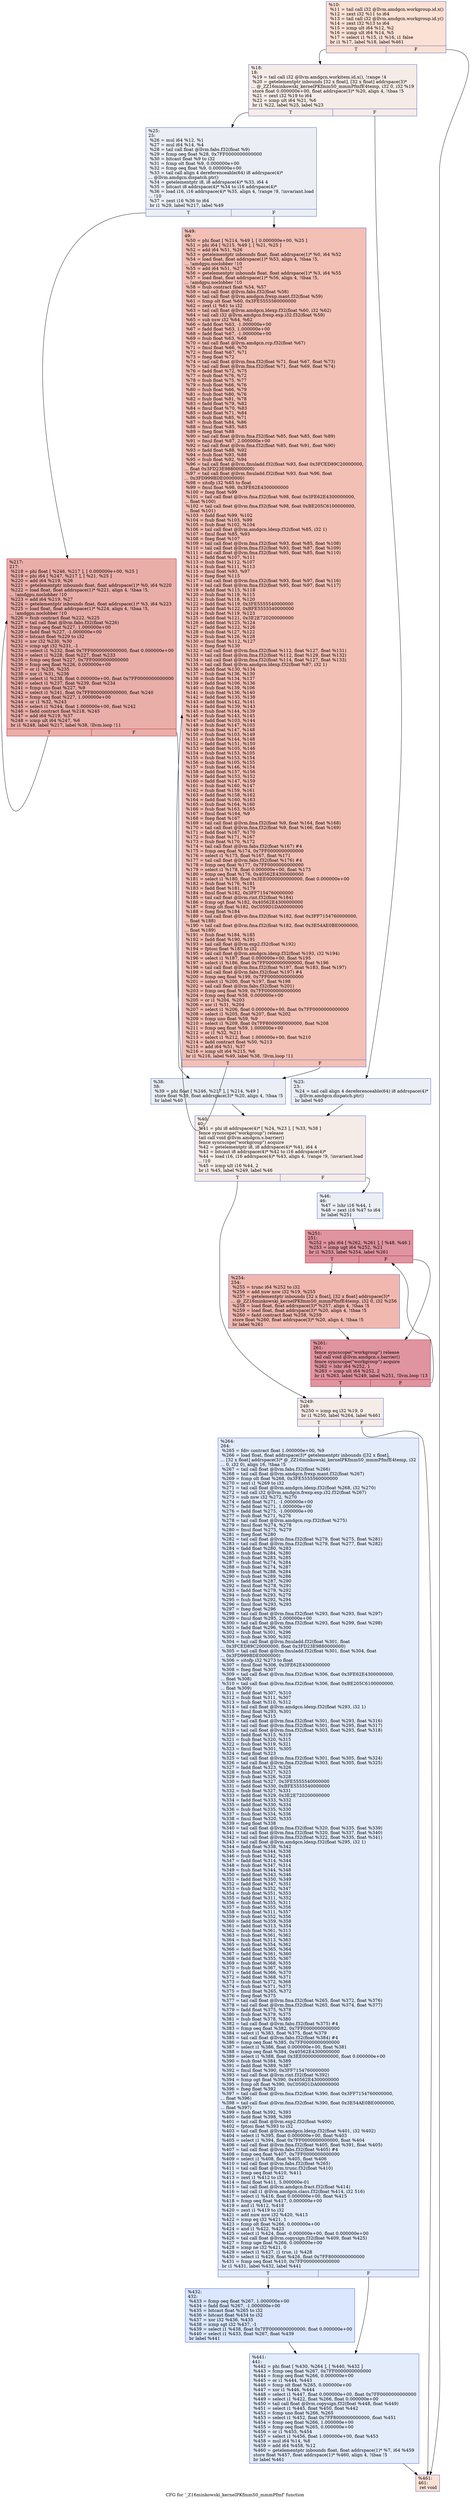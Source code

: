 digraph "CFG for '_Z16minkowski_kernelPKfmmS0_mmmPfmf' function" {
	label="CFG for '_Z16minkowski_kernelPKfmmS0_mmmPfmf' function";

	Node0x4cba9d0 [shape=record,color="#3d50c3ff", style=filled, fillcolor="#f7b99e70",label="{%10:\l  %11 = tail call i32 @llvm.amdgcn.workgroup.id.x()\l  %12 = zext i32 %11 to i64\l  %13 = tail call i32 @llvm.amdgcn.workgroup.id.y()\l  %14 = zext i32 %13 to i64\l  %15 = icmp ult i64 %12, %2\l  %16 = icmp ult i64 %14, %5\l  %17 = select i1 %15, i1 %16, i1 false\l  br i1 %17, label %18, label %461\l|{<s0>T|<s1>F}}"];
	Node0x4cba9d0:s0 -> Node0x4cba6a0;
	Node0x4cba9d0:s1 -> Node0x4cbbec0;
	Node0x4cba6a0 [shape=record,color="#3d50c3ff", style=filled, fillcolor="#ead5c970",label="{%18:\l18:                                               \l  %19 = tail call i32 @llvm.amdgcn.workitem.id.x(), !range !4\l  %20 = getelementptr inbounds [32 x float], [32 x float] addrspace(3)*\l... @_ZZ16minkowski_kernelPKfmmS0_mmmPfmfE4temp, i32 0, i32 %19\l  store float 0.000000e+00, float addrspace(3)* %20, align 4, !tbaa !5\l  %21 = zext i32 %19 to i64\l  %22 = icmp ult i64 %21, %6\l  br i1 %22, label %25, label %23\l|{<s0>T|<s1>F}}"];
	Node0x4cba6a0:s0 -> Node0x4cbdbc0;
	Node0x4cba6a0:s1 -> Node0x4cbdc50;
	Node0x4cbdc50 [shape=record,color="#3d50c3ff", style=filled, fillcolor="#d1dae970",label="{%23:\l23:                                               \l  %24 = tail call align 4 dereferenceable(64) i8 addrspace(4)*\l... @llvm.amdgcn.dispatch.ptr()\l  br label %40\l}"];
	Node0x4cbdc50 -> Node0x4cbdf40;
	Node0x4cbdbc0 [shape=record,color="#3d50c3ff", style=filled, fillcolor="#d1dae970",label="{%25:\l25:                                               \l  %26 = mul i64 %12, %1\l  %27 = mul i64 %14, %4\l  %28 = tail call float @llvm.fabs.f32(float %9)\l  %29 = fcmp oeq float %28, 0x7FF0000000000000\l  %30 = bitcast float %9 to i32\l  %31 = fcmp olt float %9, 0.000000e+00\l  %32 = fcmp oeq float %9, 0.000000e+00\l  %33 = tail call align 4 dereferenceable(64) i8 addrspace(4)*\l... @llvm.amdgcn.dispatch.ptr()\l  %34 = getelementptr i8, i8 addrspace(4)* %33, i64 4\l  %35 = bitcast i8 addrspace(4)* %34 to i16 addrspace(4)*\l  %36 = load i16, i16 addrspace(4)* %35, align 4, !range !9, !invariant.load\l... !10\l  %37 = zext i16 %36 to i64\l  br i1 %29, label %217, label %49\l|{<s0>T|<s1>F}}"];
	Node0x4cbdbc0:s0 -> Node0x4cbecd0;
	Node0x4cbdbc0:s1 -> Node0x4cbed60;
	Node0x4cbeea0 [shape=record,color="#3d50c3ff", style=filled, fillcolor="#d1dae970",label="{%38:\l38:                                               \l  %39 = phi float [ %246, %217 ], [ %214, %49 ]\l  store float %39, float addrspace(3)* %20, align 4, !tbaa !5\l  br label %40\l}"];
	Node0x4cbeea0 -> Node0x4cbdf40;
	Node0x4cbdf40 [shape=record,color="#3d50c3ff", style=filled, fillcolor="#ead5c970",label="{%40:\l40:                                               \l  %41 = phi i8 addrspace(4)* [ %24, %23 ], [ %33, %38 ]\l  fence syncscope(\"workgroup\") release\l  tail call void @llvm.amdgcn.s.barrier()\l  fence syncscope(\"workgroup\") acquire\l  %42 = getelementptr i8, i8 addrspace(4)* %41, i64 4\l  %43 = bitcast i8 addrspace(4)* %42 to i16 addrspace(4)*\l  %44 = load i16, i16 addrspace(4)* %43, align 4, !range !9, !invariant.load\l... !10\l  %45 = icmp ult i16 %44, 2\l  br i1 %45, label %249, label %46\l|{<s0>T|<s1>F}}"];
	Node0x4cbdf40:s0 -> Node0x4cc0970;
	Node0x4cbdf40:s1 -> Node0x4cc0a00;
	Node0x4cc0a00 [shape=record,color="#3d50c3ff", style=filled, fillcolor="#d1dae970",label="{%46:\l46:                                               \l  %47 = lshr i16 %44, 1\l  %48 = zext i16 %47 to i64\l  br label %251\l}"];
	Node0x4cc0a00 -> Node0x4cc0c70;
	Node0x4cbed60 [shape=record,color="#3d50c3ff", style=filled, fillcolor="#e5705870",label="{%49:\l49:                                               \l  %50 = phi float [ %214, %49 ], [ 0.000000e+00, %25 ]\l  %51 = phi i64 [ %215, %49 ], [ %21, %25 ]\l  %52 = add i64 %51, %26\l  %53 = getelementptr inbounds float, float addrspace(1)* %0, i64 %52\l  %54 = load float, float addrspace(1)* %53, align 4, !tbaa !5,\l... !amdgpu.noclobber !10\l  %55 = add i64 %51, %27\l  %56 = getelementptr inbounds float, float addrspace(1)* %3, i64 %55\l  %57 = load float, float addrspace(1)* %56, align 4, !tbaa !5,\l... !amdgpu.noclobber !10\l  %58 = fsub contract float %54, %57\l  %59 = tail call float @llvm.fabs.f32(float %58)\l  %60 = tail call float @llvm.amdgcn.frexp.mant.f32(float %59)\l  %61 = fcmp olt float %60, 0x3FE5555560000000\l  %62 = zext i1 %61 to i32\l  %63 = tail call float @llvm.amdgcn.ldexp.f32(float %60, i32 %62)\l  %64 = tail call i32 @llvm.amdgcn.frexp.exp.i32.f32(float %59)\l  %65 = sub nsw i32 %64, %62\l  %66 = fadd float %63, -1.000000e+00\l  %67 = fadd float %63, 1.000000e+00\l  %68 = fadd float %67, -1.000000e+00\l  %69 = fsub float %63, %68\l  %70 = tail call float @llvm.amdgcn.rcp.f32(float %67)\l  %71 = fmul float %66, %70\l  %72 = fmul float %67, %71\l  %73 = fneg float %72\l  %74 = tail call float @llvm.fma.f32(float %71, float %67, float %73)\l  %75 = tail call float @llvm.fma.f32(float %71, float %69, float %74)\l  %76 = fadd float %72, %75\l  %77 = fsub float %76, %72\l  %78 = fsub float %75, %77\l  %79 = fsub float %66, %76\l  %80 = fsub float %66, %79\l  %81 = fsub float %80, %76\l  %82 = fsub float %81, %78\l  %83 = fadd float %79, %82\l  %84 = fmul float %70, %83\l  %85 = fadd float %71, %84\l  %86 = fsub float %85, %71\l  %87 = fsub float %84, %86\l  %88 = fmul float %85, %85\l  %89 = fneg float %88\l  %90 = tail call float @llvm.fma.f32(float %85, float %85, float %89)\l  %91 = fmul float %87, 2.000000e+00\l  %92 = tail call float @llvm.fma.f32(float %85, float %91, float %90)\l  %93 = fadd float %88, %92\l  %94 = fsub float %93, %88\l  %95 = fsub float %92, %94\l  %96 = tail call float @llvm.fmuladd.f32(float %93, float 0x3FCED89C20000000,\l... float 0x3FD23E9880000000)\l  %97 = tail call float @llvm.fmuladd.f32(float %93, float %96, float\l... 0x3FD999BDE0000000)\l  %98 = sitofp i32 %65 to float\l  %99 = fmul float %98, 0x3FE62E4300000000\l  %100 = fneg float %99\l  %101 = tail call float @llvm.fma.f32(float %98, float 0x3FE62E4300000000,\l... float %100)\l  %102 = tail call float @llvm.fma.f32(float %98, float 0xBE205C6100000000,\l... float %101)\l  %103 = fadd float %99, %102\l  %104 = fsub float %103, %99\l  %105 = fsub float %102, %104\l  %106 = tail call float @llvm.amdgcn.ldexp.f32(float %85, i32 1)\l  %107 = fmul float %85, %93\l  %108 = fneg float %107\l  %109 = tail call float @llvm.fma.f32(float %93, float %85, float %108)\l  %110 = tail call float @llvm.fma.f32(float %93, float %87, float %109)\l  %111 = tail call float @llvm.fma.f32(float %95, float %85, float %110)\l  %112 = fadd float %107, %111\l  %113 = fsub float %112, %107\l  %114 = fsub float %111, %113\l  %115 = fmul float %93, %97\l  %116 = fneg float %115\l  %117 = tail call float @llvm.fma.f32(float %93, float %97, float %116)\l  %118 = tail call float @llvm.fma.f32(float %95, float %97, float %117)\l  %119 = fadd float %115, %118\l  %120 = fsub float %119, %115\l  %121 = fsub float %118, %120\l  %122 = fadd float %119, 0x3FE5555540000000\l  %123 = fadd float %122, 0xBFE5555540000000\l  %124 = fsub float %119, %123\l  %125 = fadd float %121, 0x3E2E720200000000\l  %126 = fadd float %125, %124\l  %127 = fadd float %122, %126\l  %128 = fsub float %127, %122\l  %129 = fsub float %126, %128\l  %130 = fmul float %112, %127\l  %131 = fneg float %130\l  %132 = tail call float @llvm.fma.f32(float %112, float %127, float %131)\l  %133 = tail call float @llvm.fma.f32(float %112, float %129, float %132)\l  %134 = tail call float @llvm.fma.f32(float %114, float %127, float %133)\l  %135 = tail call float @llvm.amdgcn.ldexp.f32(float %87, i32 1)\l  %136 = fadd float %130, %134\l  %137 = fsub float %136, %130\l  %138 = fsub float %134, %137\l  %139 = fadd float %106, %136\l  %140 = fsub float %139, %106\l  %141 = fsub float %136, %140\l  %142 = fadd float %135, %138\l  %143 = fadd float %142, %141\l  %144 = fadd float %139, %143\l  %145 = fsub float %144, %139\l  %146 = fsub float %143, %145\l  %147 = fadd float %103, %144\l  %148 = fsub float %147, %103\l  %149 = fsub float %147, %148\l  %150 = fsub float %103, %149\l  %151 = fsub float %144, %148\l  %152 = fadd float %151, %150\l  %153 = fadd float %105, %146\l  %154 = fsub float %153, %105\l  %155 = fsub float %153, %154\l  %156 = fsub float %105, %155\l  %157 = fsub float %146, %154\l  %158 = fadd float %157, %156\l  %159 = fadd float %153, %152\l  %160 = fadd float %147, %159\l  %161 = fsub float %160, %147\l  %162 = fsub float %159, %161\l  %163 = fadd float %158, %162\l  %164 = fadd float %160, %163\l  %165 = fsub float %164, %160\l  %166 = fsub float %163, %165\l  %167 = fmul float %164, %9\l  %168 = fneg float %167\l  %169 = tail call float @llvm.fma.f32(float %9, float %164, float %168)\l  %170 = tail call float @llvm.fma.f32(float %9, float %166, float %169)\l  %171 = fadd float %167, %170\l  %172 = fsub float %171, %167\l  %173 = fsub float %170, %172\l  %174 = tail call float @llvm.fabs.f32(float %167) #4\l  %175 = fcmp oeq float %174, 0x7FF0000000000000\l  %176 = select i1 %175, float %167, float %171\l  %177 = tail call float @llvm.fabs.f32(float %176) #4\l  %178 = fcmp oeq float %177, 0x7FF0000000000000\l  %179 = select i1 %178, float 0.000000e+00, float %173\l  %180 = fcmp oeq float %176, 0x40562E4300000000\l  %181 = select i1 %180, float 0x3EE0000000000000, float 0.000000e+00\l  %182 = fsub float %176, %181\l  %183 = fadd float %181, %179\l  %184 = fmul float %182, 0x3FF7154760000000\l  %185 = tail call float @llvm.rint.f32(float %184)\l  %186 = fcmp ogt float %182, 0x40562E4300000000\l  %187 = fcmp olt float %182, 0xC059D1DA00000000\l  %188 = fneg float %184\l  %189 = tail call float @llvm.fma.f32(float %182, float 0x3FF7154760000000,\l... float %188)\l  %190 = tail call float @llvm.fma.f32(float %182, float 0x3E54AE0BE0000000,\l... float %189)\l  %191 = fsub float %184, %185\l  %192 = fadd float %190, %191\l  %193 = tail call float @llvm.exp2.f32(float %192)\l  %194 = fptosi float %185 to i32\l  %195 = tail call float @llvm.amdgcn.ldexp.f32(float %193, i32 %194)\l  %196 = select i1 %187, float 0.000000e+00, float %195\l  %197 = select i1 %186, float 0x7FF0000000000000, float %196\l  %198 = tail call float @llvm.fma.f32(float %197, float %183, float %197)\l  %199 = tail call float @llvm.fabs.f32(float %197) #4\l  %200 = fcmp oeq float %199, 0x7FF0000000000000\l  %201 = select i1 %200, float %197, float %198\l  %202 = tail call float @llvm.fabs.f32(float %201)\l  %203 = fcmp oeq float %59, 0x7FF0000000000000\l  %204 = fcmp oeq float %58, 0.000000e+00\l  %205 = or i1 %204, %203\l  %206 = xor i1 %31, %204\l  %207 = select i1 %206, float 0.000000e+00, float 0x7FF0000000000000\l  %208 = select i1 %205, float %207, float %202\l  %209 = fcmp uno float %59, %9\l  %210 = select i1 %209, float 0x7FF8000000000000, float %208\l  %211 = fcmp oeq float %59, 1.000000e+00\l  %212 = or i1 %32, %211\l  %213 = select i1 %212, float 1.000000e+00, float %210\l  %214 = fadd contract float %50, %213\l  %215 = add i64 %51, %37\l  %216 = icmp ult i64 %215, %6\l  br i1 %216, label %49, label %38, !llvm.loop !11\l|{<s0>T|<s1>F}}"];
	Node0x4cbed60:s0 -> Node0x4cbed60;
	Node0x4cbed60:s1 -> Node0x4cbeea0;
	Node0x4cbecd0 [shape=record,color="#b70d28ff", style=filled, fillcolor="#d0473d70",label="{%217:\l217:                                              \l  %218 = phi float [ %246, %217 ], [ 0.000000e+00, %25 ]\l  %219 = phi i64 [ %247, %217 ], [ %21, %25 ]\l  %220 = add i64 %219, %26\l  %221 = getelementptr inbounds float, float addrspace(1)* %0, i64 %220\l  %222 = load float, float addrspace(1)* %221, align 4, !tbaa !5,\l... !amdgpu.noclobber !10\l  %223 = add i64 %219, %27\l  %224 = getelementptr inbounds float, float addrspace(1)* %3, i64 %223\l  %225 = load float, float addrspace(1)* %224, align 4, !tbaa !5,\l... !amdgpu.noclobber !10\l  %226 = fsub contract float %222, %225\l  %227 = tail call float @llvm.fabs.f32(float %226)\l  %228 = fcmp oeq float %227, 1.000000e+00\l  %229 = fadd float %227, -1.000000e+00\l  %230 = bitcast float %229 to i32\l  %231 = xor i32 %230, %30\l  %232 = icmp sgt i32 %231, -1\l  %233 = select i1 %232, float 0x7FF0000000000000, float 0.000000e+00\l  %234 = select i1 %228, float %227, float %233\l  %235 = fcmp oeq float %227, 0x7FF0000000000000\l  %236 = fcmp oeq float %226, 0.000000e+00\l  %237 = or i1 %236, %235\l  %238 = xor i1 %31, %236\l  %239 = select i1 %238, float 0.000000e+00, float 0x7FF0000000000000\l  %240 = select i1 %237, float %239, float %234\l  %241 = fcmp uno float %227, %9\l  %242 = select i1 %241, float 0x7FF8000000000000, float %240\l  %243 = fcmp oeq float %227, 1.000000e+00\l  %244 = or i1 %32, %243\l  %245 = select i1 %244, float 1.000000e+00, float %242\l  %246 = fadd contract float %218, %245\l  %247 = add i64 %219, %37\l  %248 = icmp ult i64 %247, %6\l  br i1 %248, label %217, label %38, !llvm.loop !11\l|{<s0>T|<s1>F}}"];
	Node0x4cbecd0:s0 -> Node0x4cbecd0;
	Node0x4cbecd0:s1 -> Node0x4cbeea0;
	Node0x4cc0970 [shape=record,color="#3d50c3ff", style=filled, fillcolor="#ead5c970",label="{%249:\l249:                                              \l  %250 = icmp eq i32 %19, 0\l  br i1 %250, label %264, label %461\l|{<s0>T|<s1>F}}"];
	Node0x4cc0970:s0 -> Node0x4ccafd0;
	Node0x4cc0970:s1 -> Node0x4cbbec0;
	Node0x4cc0c70 [shape=record,color="#b70d28ff", style=filled, fillcolor="#b70d2870",label="{%251:\l251:                                              \l  %252 = phi i64 [ %262, %261 ], [ %48, %46 ]\l  %253 = icmp ugt i64 %252, %21\l  br i1 %253, label %254, label %261\l|{<s0>T|<s1>F}}"];
	Node0x4cc0c70:s0 -> Node0x4ccb260;
	Node0x4cc0c70:s1 -> Node0x4ccb0d0;
	Node0x4ccb260 [shape=record,color="#3d50c3ff", style=filled, fillcolor="#dc5d4a70",label="{%254:\l254:                                              \l  %255 = trunc i64 %252 to i32\l  %256 = add nuw nsw i32 %19, %255\l  %257 = getelementptr inbounds [32 x float], [32 x float] addrspace(3)*\l... @_ZZ16minkowski_kernelPKfmmS0_mmmPfmfE4temp, i32 0, i32 %256\l  %258 = load float, float addrspace(3)* %257, align 4, !tbaa !5\l  %259 = load float, float addrspace(3)* %20, align 4, !tbaa !5\l  %260 = fadd contract float %258, %259\l  store float %260, float addrspace(3)* %20, align 4, !tbaa !5\l  br label %261\l}"];
	Node0x4ccb260 -> Node0x4ccb0d0;
	Node0x4ccb0d0 [shape=record,color="#b70d28ff", style=filled, fillcolor="#b70d2870",label="{%261:\l261:                                              \l  fence syncscope(\"workgroup\") release\l  tail call void @llvm.amdgcn.s.barrier()\l  fence syncscope(\"workgroup\") acquire\l  %262 = lshr i64 %252, 1\l  %263 = icmp ult i64 %252, 2\l  br i1 %263, label %249, label %251, !llvm.loop !13\l|{<s0>T|<s1>F}}"];
	Node0x4ccb0d0:s0 -> Node0x4cc0970;
	Node0x4ccb0d0:s1 -> Node0x4cc0c70;
	Node0x4ccafd0 [shape=record,color="#3d50c3ff", style=filled, fillcolor="#bfd3f670",label="{%264:\l264:                                              \l  %265 = fdiv contract float 1.000000e+00, %9\l  %266 = load float, float addrspace(3)* getelementptr inbounds ([32 x float],\l... [32 x float] addrspace(3)* @_ZZ16minkowski_kernelPKfmmS0_mmmPfmfE4temp, i32\l... 0, i32 0), align 16, !tbaa !5\l  %267 = tail call float @llvm.fabs.f32(float %266)\l  %268 = tail call float @llvm.amdgcn.frexp.mant.f32(float %267)\l  %269 = fcmp olt float %268, 0x3FE5555560000000\l  %270 = zext i1 %269 to i32\l  %271 = tail call float @llvm.amdgcn.ldexp.f32(float %268, i32 %270)\l  %272 = tail call i32 @llvm.amdgcn.frexp.exp.i32.f32(float %267)\l  %273 = sub nsw i32 %272, %270\l  %274 = fadd float %271, -1.000000e+00\l  %275 = fadd float %271, 1.000000e+00\l  %276 = fadd float %275, -1.000000e+00\l  %277 = fsub float %271, %276\l  %278 = tail call float @llvm.amdgcn.rcp.f32(float %275)\l  %279 = fmul float %274, %278\l  %280 = fmul float %275, %279\l  %281 = fneg float %280\l  %282 = tail call float @llvm.fma.f32(float %279, float %275, float %281)\l  %283 = tail call float @llvm.fma.f32(float %279, float %277, float %282)\l  %284 = fadd float %280, %283\l  %285 = fsub float %284, %280\l  %286 = fsub float %283, %285\l  %287 = fsub float %274, %284\l  %288 = fsub float %274, %287\l  %289 = fsub float %288, %284\l  %290 = fsub float %289, %286\l  %291 = fadd float %287, %290\l  %292 = fmul float %278, %291\l  %293 = fadd float %279, %292\l  %294 = fsub float %293, %279\l  %295 = fsub float %292, %294\l  %296 = fmul float %293, %293\l  %297 = fneg float %296\l  %298 = tail call float @llvm.fma.f32(float %293, float %293, float %297)\l  %299 = fmul float %295, 2.000000e+00\l  %300 = tail call float @llvm.fma.f32(float %293, float %299, float %298)\l  %301 = fadd float %296, %300\l  %302 = fsub float %301, %296\l  %303 = fsub float %300, %302\l  %304 = tail call float @llvm.fmuladd.f32(float %301, float\l... 0x3FCED89C20000000, float 0x3FD23E9880000000)\l  %305 = tail call float @llvm.fmuladd.f32(float %301, float %304, float\l... 0x3FD999BDE0000000)\l  %306 = sitofp i32 %273 to float\l  %307 = fmul float %306, 0x3FE62E4300000000\l  %308 = fneg float %307\l  %309 = tail call float @llvm.fma.f32(float %306, float 0x3FE62E4300000000,\l... float %308)\l  %310 = tail call float @llvm.fma.f32(float %306, float 0xBE205C6100000000,\l... float %309)\l  %311 = fadd float %307, %310\l  %312 = fsub float %311, %307\l  %313 = fsub float %310, %312\l  %314 = tail call float @llvm.amdgcn.ldexp.f32(float %293, i32 1)\l  %315 = fmul float %293, %301\l  %316 = fneg float %315\l  %317 = tail call float @llvm.fma.f32(float %301, float %293, float %316)\l  %318 = tail call float @llvm.fma.f32(float %301, float %295, float %317)\l  %319 = tail call float @llvm.fma.f32(float %303, float %293, float %318)\l  %320 = fadd float %315, %319\l  %321 = fsub float %320, %315\l  %322 = fsub float %319, %321\l  %323 = fmul float %301, %305\l  %324 = fneg float %323\l  %325 = tail call float @llvm.fma.f32(float %301, float %305, float %324)\l  %326 = tail call float @llvm.fma.f32(float %303, float %305, float %325)\l  %327 = fadd float %323, %326\l  %328 = fsub float %327, %323\l  %329 = fsub float %326, %328\l  %330 = fadd float %327, 0x3FE5555540000000\l  %331 = fadd float %330, 0xBFE5555540000000\l  %332 = fsub float %327, %331\l  %333 = fadd float %329, 0x3E2E720200000000\l  %334 = fadd float %333, %332\l  %335 = fadd float %330, %334\l  %336 = fsub float %335, %330\l  %337 = fsub float %334, %336\l  %338 = fmul float %320, %335\l  %339 = fneg float %338\l  %340 = tail call float @llvm.fma.f32(float %320, float %335, float %339)\l  %341 = tail call float @llvm.fma.f32(float %320, float %337, float %340)\l  %342 = tail call float @llvm.fma.f32(float %322, float %335, float %341)\l  %343 = tail call float @llvm.amdgcn.ldexp.f32(float %295, i32 1)\l  %344 = fadd float %338, %342\l  %345 = fsub float %344, %338\l  %346 = fsub float %342, %345\l  %347 = fadd float %314, %344\l  %348 = fsub float %347, %314\l  %349 = fsub float %344, %348\l  %350 = fadd float %343, %346\l  %351 = fadd float %350, %349\l  %352 = fadd float %347, %351\l  %353 = fsub float %352, %347\l  %354 = fsub float %351, %353\l  %355 = fadd float %311, %352\l  %356 = fsub float %355, %311\l  %357 = fsub float %355, %356\l  %358 = fsub float %311, %357\l  %359 = fsub float %352, %356\l  %360 = fadd float %359, %358\l  %361 = fadd float %313, %354\l  %362 = fsub float %361, %313\l  %363 = fsub float %361, %362\l  %364 = fsub float %313, %363\l  %365 = fsub float %354, %362\l  %366 = fadd float %365, %364\l  %367 = fadd float %361, %360\l  %368 = fadd float %355, %367\l  %369 = fsub float %368, %355\l  %370 = fsub float %367, %369\l  %371 = fadd float %366, %370\l  %372 = fadd float %368, %371\l  %373 = fsub float %372, %368\l  %374 = fsub float %371, %373\l  %375 = fmul float %265, %372\l  %376 = fneg float %375\l  %377 = tail call float @llvm.fma.f32(float %265, float %372, float %376)\l  %378 = tail call float @llvm.fma.f32(float %265, float %374, float %377)\l  %379 = fadd float %375, %378\l  %380 = fsub float %379, %375\l  %381 = fsub float %378, %380\l  %382 = tail call float @llvm.fabs.f32(float %375) #4\l  %383 = fcmp oeq float %382, 0x7FF0000000000000\l  %384 = select i1 %383, float %375, float %379\l  %385 = tail call float @llvm.fabs.f32(float %384) #4\l  %386 = fcmp oeq float %385, 0x7FF0000000000000\l  %387 = select i1 %386, float 0.000000e+00, float %381\l  %388 = fcmp oeq float %384, 0x40562E4300000000\l  %389 = select i1 %388, float 0x3EE0000000000000, float 0.000000e+00\l  %390 = fsub float %384, %389\l  %391 = fadd float %389, %387\l  %392 = fmul float %390, 0x3FF7154760000000\l  %393 = tail call float @llvm.rint.f32(float %392)\l  %394 = fcmp ogt float %390, 0x40562E4300000000\l  %395 = fcmp olt float %390, 0xC059D1DA00000000\l  %396 = fneg float %392\l  %397 = tail call float @llvm.fma.f32(float %390, float 0x3FF7154760000000,\l... float %396)\l  %398 = tail call float @llvm.fma.f32(float %390, float 0x3E54AE0BE0000000,\l... float %397)\l  %399 = fsub float %392, %393\l  %400 = fadd float %398, %399\l  %401 = tail call float @llvm.exp2.f32(float %400)\l  %402 = fptosi float %393 to i32\l  %403 = tail call float @llvm.amdgcn.ldexp.f32(float %401, i32 %402)\l  %404 = select i1 %395, float 0.000000e+00, float %403\l  %405 = select i1 %394, float 0x7FF0000000000000, float %404\l  %406 = tail call float @llvm.fma.f32(float %405, float %391, float %405)\l  %407 = tail call float @llvm.fabs.f32(float %405) #4\l  %408 = fcmp oeq float %407, 0x7FF0000000000000\l  %409 = select i1 %408, float %405, float %406\l  %410 = tail call float @llvm.fabs.f32(float %265)\l  %411 = tail call float @llvm.trunc.f32(float %410)\l  %412 = fcmp oeq float %410, %411\l  %413 = zext i1 %412 to i32\l  %414 = fmul float %411, 5.000000e-01\l  %415 = tail call float @llvm.amdgcn.fract.f32(float %414)\l  %416 = tail call i1 @llvm.amdgcn.class.f32(float %414, i32 516)\l  %417 = select i1 %416, float 0.000000e+00, float %415\l  %418 = fcmp oeq float %417, 0.000000e+00\l  %419 = and i1 %412, %418\l  %420 = zext i1 %419 to i32\l  %421 = add nuw nsw i32 %420, %413\l  %422 = icmp eq i32 %421, 1\l  %423 = fcmp olt float %266, 0.000000e+00\l  %424 = and i1 %422, %423\l  %425 = select i1 %424, float -0.000000e+00, float 0.000000e+00\l  %426 = tail call float @llvm.copysign.f32(float %409, float %425)\l  %427 = fcmp uge float %266, 0.000000e+00\l  %428 = icmp ne i32 %421, 0\l  %429 = select i1 %427, i1 true, i1 %428\l  %430 = select i1 %429, float %426, float 0x7FF8000000000000\l  %431 = fcmp oeq float %410, 0x7FF0000000000000\l  br i1 %431, label %432, label %441\l|{<s0>T|<s1>F}}"];
	Node0x4ccafd0:s0 -> Node0x4cd3dc0;
	Node0x4ccafd0:s1 -> Node0x4cd3e50;
	Node0x4cd3dc0 [shape=record,color="#3d50c3ff", style=filled, fillcolor="#abc8fd70",label="{%432:\l432:                                              \l  %433 = fcmp oeq float %267, 1.000000e+00\l  %434 = fadd float %267, -1.000000e+00\l  %435 = bitcast float %265 to i32\l  %436 = bitcast float %434 to i32\l  %437 = xor i32 %436, %435\l  %438 = icmp sgt i32 %437, -1\l  %439 = select i1 %438, float 0x7FF0000000000000, float 0.000000e+00\l  %440 = select i1 %433, float %267, float %439\l  br label %441\l}"];
	Node0x4cd3dc0 -> Node0x4cd3e50;
	Node0x4cd3e50 [shape=record,color="#3d50c3ff", style=filled, fillcolor="#bfd3f670",label="{%441:\l441:                                              \l  %442 = phi float [ %430, %264 ], [ %440, %432 ]\l  %443 = fcmp oeq float %267, 0x7FF0000000000000\l  %444 = fcmp oeq float %266, 0.000000e+00\l  %445 = or i1 %444, %443\l  %446 = fcmp olt float %265, 0.000000e+00\l  %447 = xor i1 %446, %444\l  %448 = select i1 %447, float 0.000000e+00, float 0x7FF0000000000000\l  %449 = select i1 %422, float %266, float 0.000000e+00\l  %450 = tail call float @llvm.copysign.f32(float %448, float %449)\l  %451 = select i1 %445, float %450, float %442\l  %452 = fcmp uno float %266, %265\l  %453 = select i1 %452, float 0x7FF8000000000000, float %451\l  %454 = fcmp oeq float %266, 1.000000e+00\l  %455 = fcmp oeq float %265, 0.000000e+00\l  %456 = or i1 %455, %454\l  %457 = select i1 %456, float 1.000000e+00, float %453\l  %458 = mul i64 %14, %8\l  %459 = add i64 %458, %12\l  %460 = getelementptr inbounds float, float addrspace(1)* %7, i64 %459\l  store float %457, float addrspace(1)* %460, align 4, !tbaa !5\l  br label %461\l}"];
	Node0x4cd3e50 -> Node0x4cbbec0;
	Node0x4cbbec0 [shape=record,color="#3d50c3ff", style=filled, fillcolor="#f7b99e70",label="{%461:\l461:                                              \l  ret void\l}"];
}
